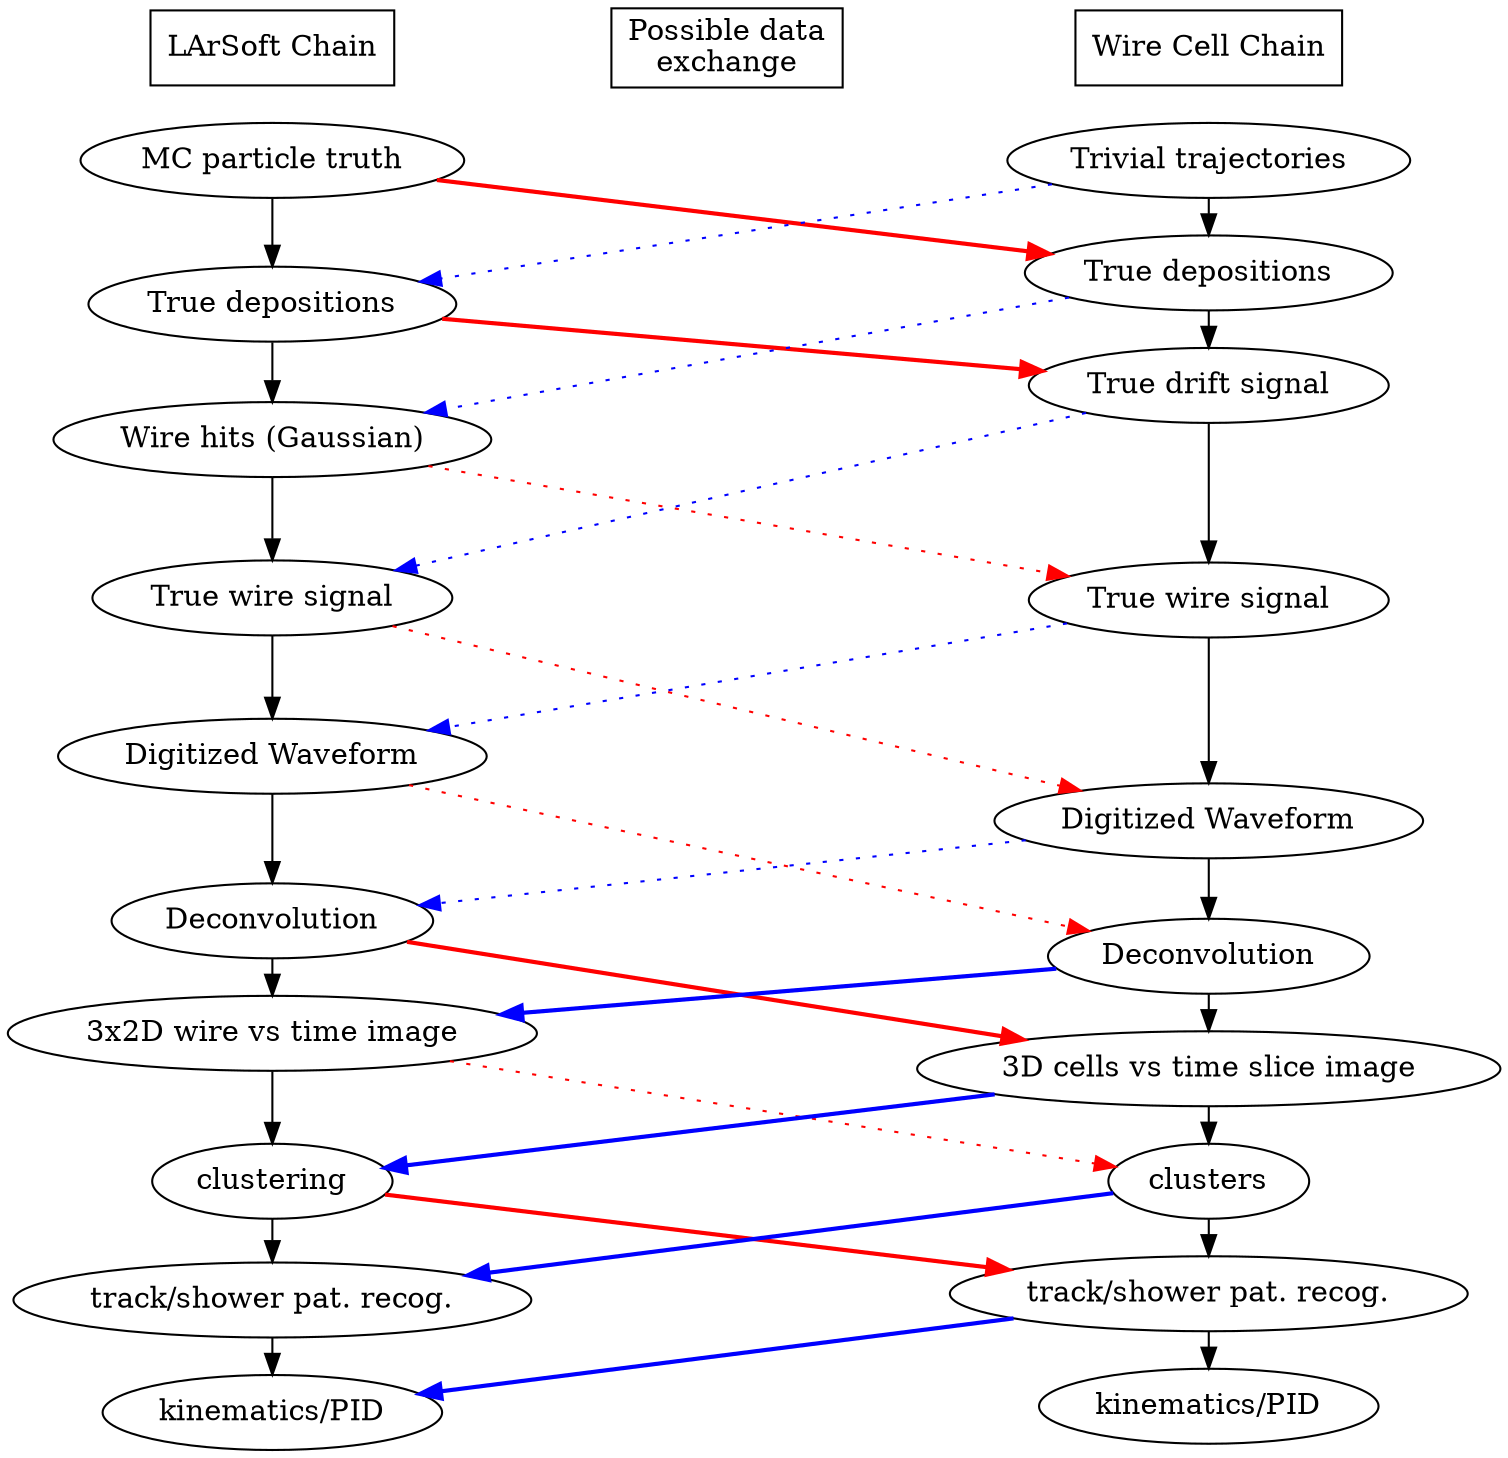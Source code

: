 digraph "lswcdata" {
	rank=same
	rankdir=LR
	subgraph LS {
		
		lslabel[shape=box,label="LArSoft Chain"];

		lstrack[label="MC particle truth"];
		lsdepo[label="True depositions"]
		lshits[label="Wire hits (Gaussian)"];
		lsdetres[label="True wire signal"];
		lsdigi[label="Digitized Waveform"];
		lsdeco[label="Deconvolution"];
		ls2d[label="3x2D wire vs time image"];
		lsclus[label="clustering"];
		lspatrec[label="track/shower pat. recog."];
		lspid[label="kinematics/PID"];
	}
	subgraph mid {
		midlabel[shape=box,label="Possible data\nexchange"];
	}
	subgraph WC {
		wclabel[shape=box,label="Wire Cell Chain"];

		wctrack[label="Trivial trajectories"];
		wcdepo[label="True depositions"]
		wchits[label="True drift signal"];
		wcdetres[label="True wire signal"];
		wcdigi[label="Digitized Waveform"];
		wcdeco[label="Deconvolution"];
		wc3d[label="3D cells vs time slice image"];
		wcclus[label="clusters"];
		wcpatrec[label="track/shower pat. recog."];
		wcpid[label="kinematics/PID"];
	}

	edge[style=invis,weight=5]
	lslabel->midlabel->wclabel;
	edge[style=invis]
	lslabel->lstrack;
	wclabel->wctrack;
	
	edge[style="",weight=2]	
	lstrack->lsdepo->lshits->lsdetres->lsdigi->lsdeco->ls2d->lsclus->lspatrec->lspid;
	wctrack->wcdepo->wchits->wcdetres->wcdigi->wcdeco->wc3d->wcclus->wcpatrec->wcpid;

	edge[style=dotted,weight=3,color=red];
	lshits->wcdetres;
	lsdetres->wcdigi;
	lsdigi->wcdeco;
	ls2d->wcclus;
		
	edge[style=dotted,weight=3,color=blue];
	wctrack->lsdepo;
	wcdepo->lshits;
	wchits->lsdetres;
	wcdetres->lsdigi;
	wcdigi->lsdeco;


	edge[style="bold",weight=4,color=red];

	lstrack->wcdepo;
	lsdepo->wchits;

	lsdeco->wc3d;
	lsclus->wcpatrec;

	edge[style="bold",weight=4,color=blue];
	wcdeco->ls2d;
	wc3d->lsclus;
	wcclus->lspatrec;
	wcpatrec->lspid;
	
}